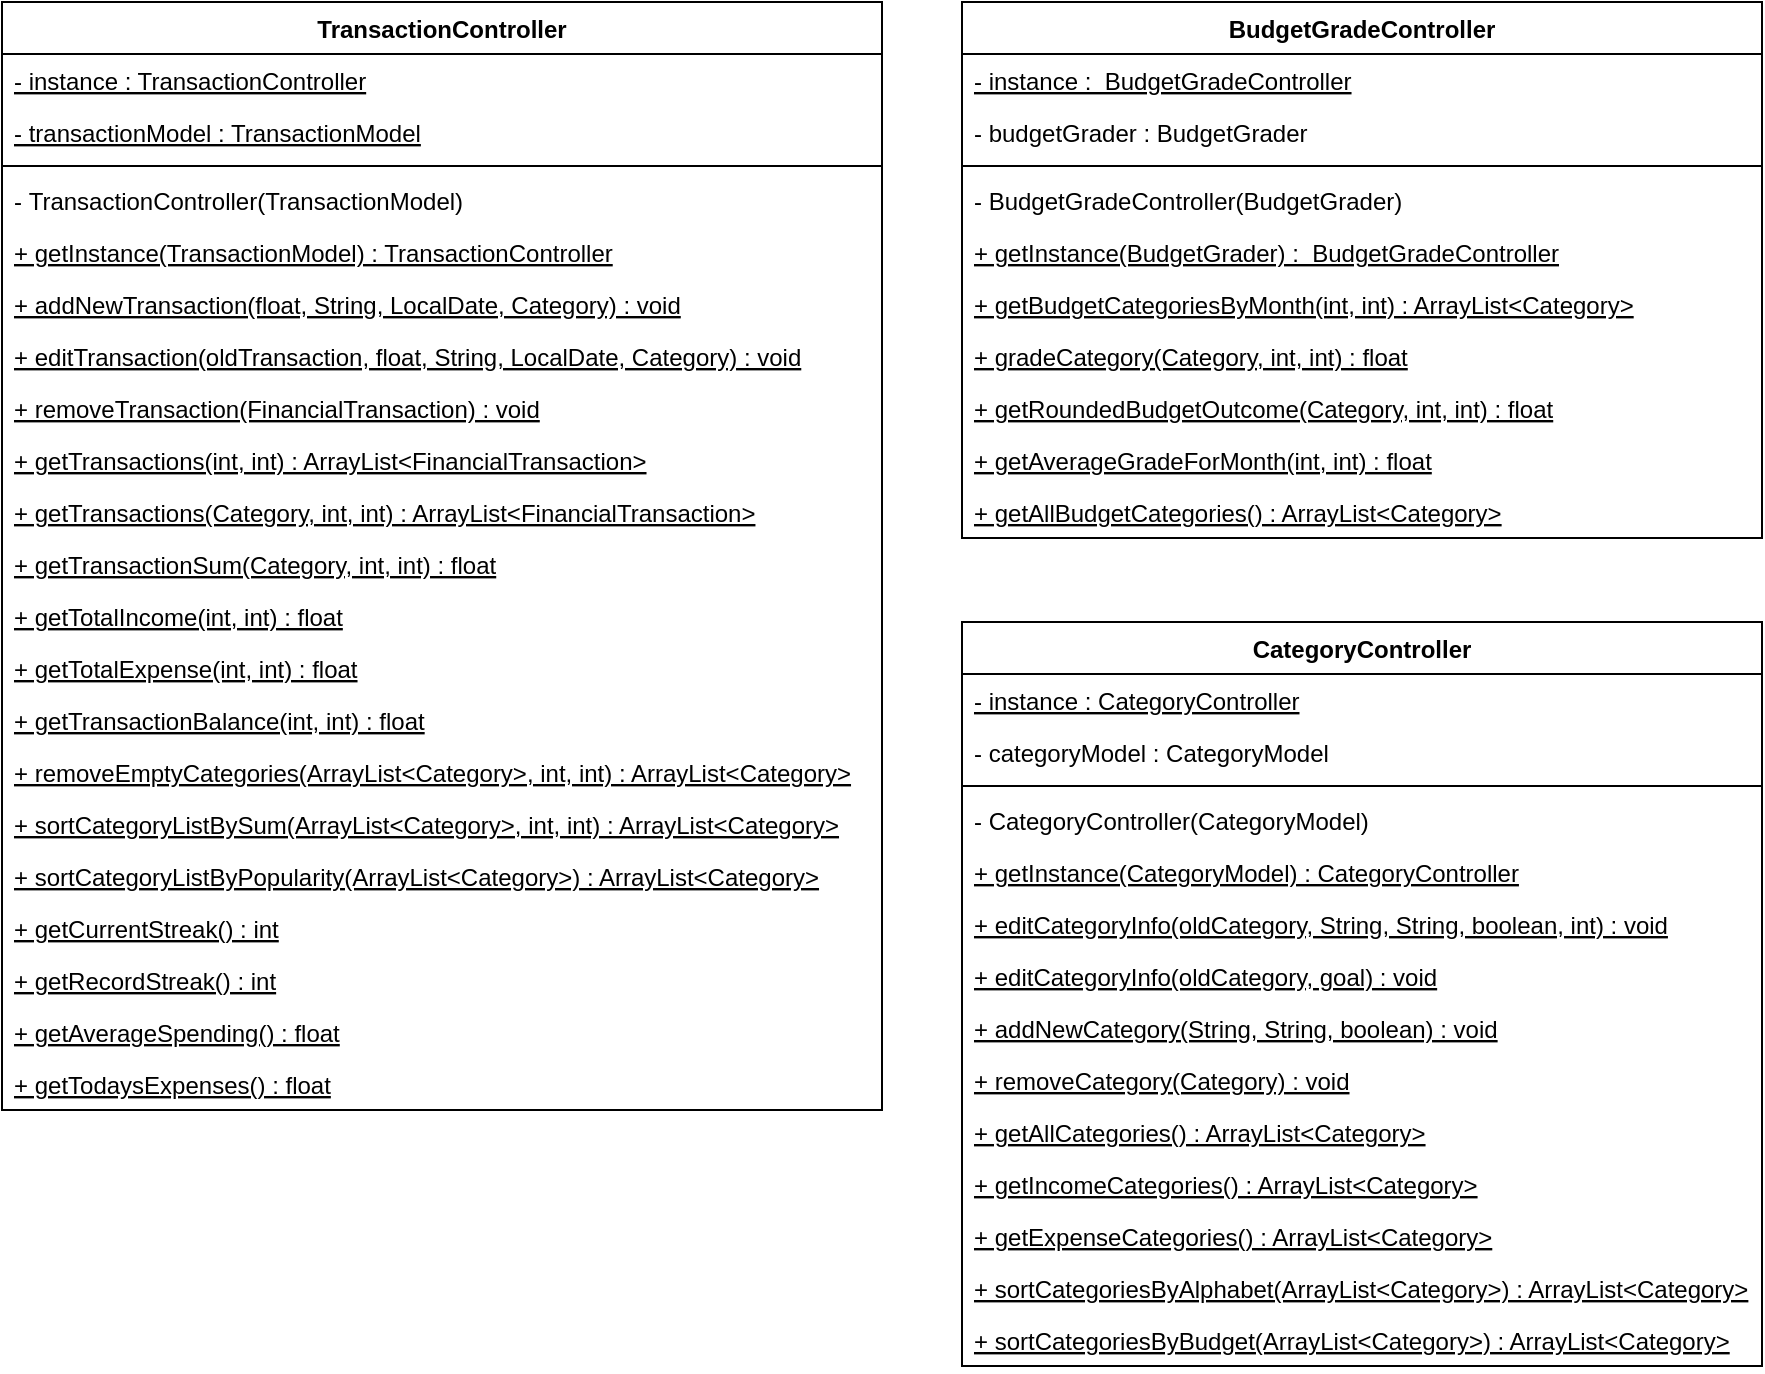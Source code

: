 <mxfile version="15.5.8" type="github">
  <diagram id="e5ySj3aZHfBaEBQDJ8qI" name="Page-1">
    <mxGraphModel dx="1169" dy="482" grid="1" gridSize="10" guides="1" tooltips="1" connect="1" arrows="1" fold="1" page="1" pageScale="1" pageWidth="850" pageHeight="1100" math="0" shadow="0">
      <root>
        <mxCell id="0" />
        <mxCell id="1" parent="0" />
        <mxCell id="KfeeA3AMSUTKs20e_gZO-1" value="TransactionController" style="swimlane;fontStyle=1;align=center;verticalAlign=top;childLayout=stackLayout;horizontal=1;startSize=26;horizontalStack=0;resizeParent=1;resizeParentMax=0;resizeLast=0;collapsible=1;marginBottom=0;" parent="1" vertex="1">
          <mxGeometry x="40" y="40" width="440" height="554" as="geometry">
            <mxRectangle x="40" y="40" width="90" height="26" as="alternateBounds" />
          </mxGeometry>
        </mxCell>
        <mxCell id="U4Fe7MWmoBGSbgianJ4c-8" value="- instance : TransactionController" style="text;strokeColor=none;fillColor=none;align=left;verticalAlign=top;spacingLeft=4;spacingRight=4;overflow=hidden;rotatable=0;points=[[0,0.5],[1,0.5]];portConstraint=eastwest;fontStyle=4" parent="KfeeA3AMSUTKs20e_gZO-1" vertex="1">
          <mxGeometry y="26" width="440" height="26" as="geometry" />
        </mxCell>
        <mxCell id="KfeeA3AMSUTKs20e_gZO-2" value="- transactionModel : TransactionModel" style="text;strokeColor=none;fillColor=none;align=left;verticalAlign=top;spacingLeft=4;spacingRight=4;overflow=hidden;rotatable=0;points=[[0,0.5],[1,0.5]];portConstraint=eastwest;fontStyle=4" parent="KfeeA3AMSUTKs20e_gZO-1" vertex="1">
          <mxGeometry y="52" width="440" height="26" as="geometry" />
        </mxCell>
        <mxCell id="KfeeA3AMSUTKs20e_gZO-3" value="" style="line;strokeWidth=1;fillColor=none;align=left;verticalAlign=middle;spacingTop=-1;spacingLeft=3;spacingRight=3;rotatable=0;labelPosition=right;points=[];portConstraint=eastwest;" parent="KfeeA3AMSUTKs20e_gZO-1" vertex="1">
          <mxGeometry y="78" width="440" height="8" as="geometry" />
        </mxCell>
        <mxCell id="U4Fe7MWmoBGSbgianJ4c-9" value="- TransactionController(TransactionModel) " style="text;strokeColor=none;fillColor=none;align=left;verticalAlign=top;spacingLeft=4;spacingRight=4;overflow=hidden;rotatable=0;points=[[0,0.5],[1,0.5]];portConstraint=eastwest;" parent="KfeeA3AMSUTKs20e_gZO-1" vertex="1">
          <mxGeometry y="86" width="440" height="26" as="geometry" />
        </mxCell>
        <mxCell id="U4Fe7MWmoBGSbgianJ4c-10" value="+ getInstance(TransactionModel) : TransactionController" style="text;strokeColor=none;fillColor=none;align=left;verticalAlign=top;spacingLeft=4;spacingRight=4;overflow=hidden;rotatable=0;points=[[0,0.5],[1,0.5]];portConstraint=eastwest;fontStyle=4" parent="KfeeA3AMSUTKs20e_gZO-1" vertex="1">
          <mxGeometry y="112" width="440" height="26" as="geometry" />
        </mxCell>
        <mxCell id="KfeeA3AMSUTKs20e_gZO-9" value="+ addNewTransaction(float, String, LocalDate, Category) : void" style="text;strokeColor=none;fillColor=none;align=left;verticalAlign=top;spacingLeft=4;spacingRight=4;overflow=hidden;rotatable=0;points=[[0,0.5],[1,0.5]];portConstraint=eastwest;fontStyle=4" parent="KfeeA3AMSUTKs20e_gZO-1" vertex="1">
          <mxGeometry y="138" width="440" height="26" as="geometry" />
        </mxCell>
        <mxCell id="KfeeA3AMSUTKs20e_gZO-10" value="+ editTransaction(oldTransaction, float, String, LocalDate, Category) : void" style="text;strokeColor=none;fillColor=none;align=left;verticalAlign=top;spacingLeft=4;spacingRight=4;overflow=hidden;rotatable=0;points=[[0,0.5],[1,0.5]];portConstraint=eastwest;fontStyle=4" parent="KfeeA3AMSUTKs20e_gZO-1" vertex="1">
          <mxGeometry y="164" width="440" height="26" as="geometry" />
        </mxCell>
        <mxCell id="KfeeA3AMSUTKs20e_gZO-11" value="+ removeTransaction(FinancialTransaction) : void" style="text;strokeColor=none;fillColor=none;align=left;verticalAlign=top;spacingLeft=4;spacingRight=4;overflow=hidden;rotatable=0;points=[[0,0.5],[1,0.5]];portConstraint=eastwest;fontStyle=4" parent="KfeeA3AMSUTKs20e_gZO-1" vertex="1">
          <mxGeometry y="190" width="440" height="26" as="geometry" />
        </mxCell>
        <mxCell id="KfeeA3AMSUTKs20e_gZO-14" value="+ getTransactions(int, int) : ArrayList&lt;FinancialTransaction&gt;" style="text;strokeColor=none;fillColor=none;align=left;verticalAlign=top;spacingLeft=4;spacingRight=4;overflow=hidden;rotatable=0;points=[[0,0.5],[1,0.5]];portConstraint=eastwest;fontStyle=4" parent="KfeeA3AMSUTKs20e_gZO-1" vertex="1">
          <mxGeometry y="216" width="440" height="26" as="geometry" />
        </mxCell>
        <mxCell id="KfeeA3AMSUTKs20e_gZO-15" value="+ getTransactions(Category, int, int) : ArrayList&lt;FinancialTransaction&gt;" style="text;strokeColor=none;fillColor=none;align=left;verticalAlign=top;spacingLeft=4;spacingRight=4;overflow=hidden;rotatable=0;points=[[0,0.5],[1,0.5]];portConstraint=eastwest;fontStyle=4" parent="KfeeA3AMSUTKs20e_gZO-1" vertex="1">
          <mxGeometry y="242" width="440" height="26" as="geometry" />
        </mxCell>
        <mxCell id="KfeeA3AMSUTKs20e_gZO-19" value="+ getTransactionSum(Category, int, int) : float" style="text;strokeColor=none;fillColor=none;align=left;verticalAlign=top;spacingLeft=4;spacingRight=4;overflow=hidden;rotatable=0;points=[[0,0.5],[1,0.5]];portConstraint=eastwest;fontStyle=4" parent="KfeeA3AMSUTKs20e_gZO-1" vertex="1">
          <mxGeometry y="268" width="440" height="26" as="geometry" />
        </mxCell>
        <mxCell id="xtrkxpOBvdil9Jt7UQKR-2" value="+ getTotalIncome(int, int) : float" style="text;strokeColor=none;fillColor=none;align=left;verticalAlign=top;spacingLeft=4;spacingRight=4;overflow=hidden;rotatable=0;points=[[0,0.5],[1,0.5]];portConstraint=eastwest;fontStyle=4" parent="KfeeA3AMSUTKs20e_gZO-1" vertex="1">
          <mxGeometry y="294" width="440" height="26" as="geometry" />
        </mxCell>
        <mxCell id="xtrkxpOBvdil9Jt7UQKR-1" value="+ getTotalExpense(int, int) : float" style="text;strokeColor=none;fillColor=none;align=left;verticalAlign=top;spacingLeft=4;spacingRight=4;overflow=hidden;rotatable=0;points=[[0,0.5],[1,0.5]];portConstraint=eastwest;fontStyle=4" parent="KfeeA3AMSUTKs20e_gZO-1" vertex="1">
          <mxGeometry y="320" width="440" height="26" as="geometry" />
        </mxCell>
        <mxCell id="hTDjkcisJyXoNsfexby--5" value="+ getTransactionBalance(int, int) : float" style="text;strokeColor=none;fillColor=none;align=left;verticalAlign=top;spacingLeft=4;spacingRight=4;overflow=hidden;rotatable=0;points=[[0,0.5],[1,0.5]];portConstraint=eastwest;fontStyle=4" parent="KfeeA3AMSUTKs20e_gZO-1" vertex="1">
          <mxGeometry y="346" width="440" height="26" as="geometry" />
        </mxCell>
        <mxCell id="kj_NCMUxmGCvKpjCwoq8-6" value="+ removeEmptyCategories(ArrayList&lt;Category&gt;, int, int) : ArrayList&lt;Category&gt;" style="text;strokeColor=none;fillColor=none;align=left;verticalAlign=top;spacingLeft=4;spacingRight=4;overflow=hidden;rotatable=0;points=[[0,0.5],[1,0.5]];portConstraint=eastwest;fontStyle=4" parent="KfeeA3AMSUTKs20e_gZO-1" vertex="1">
          <mxGeometry y="372" width="440" height="26" as="geometry" />
        </mxCell>
        <mxCell id="kj_NCMUxmGCvKpjCwoq8-7" value="+ sortCategoryListBySum(ArrayList&lt;Category&gt;, int, int) : ArrayList&lt;Category&gt;" style="text;strokeColor=none;fillColor=none;align=left;verticalAlign=top;spacingLeft=4;spacingRight=4;overflow=hidden;rotatable=0;points=[[0,0.5],[1,0.5]];portConstraint=eastwest;fontStyle=4" parent="KfeeA3AMSUTKs20e_gZO-1" vertex="1">
          <mxGeometry y="398" width="440" height="26" as="geometry" />
        </mxCell>
        <mxCell id="kj_NCMUxmGCvKpjCwoq8-8" value="+ sortCategoryListByPopularity(ArrayList&lt;Category&gt;) : ArrayList&lt;Category&gt;" style="text;strokeColor=none;fillColor=none;align=left;verticalAlign=top;spacingLeft=4;spacingRight=4;overflow=hidden;rotatable=0;points=[[0,0.5],[1,0.5]];portConstraint=eastwest;fontStyle=4" parent="KfeeA3AMSUTKs20e_gZO-1" vertex="1">
          <mxGeometry y="424" width="440" height="26" as="geometry" />
        </mxCell>
        <mxCell id="kj_NCMUxmGCvKpjCwoq8-15" value="+ getCurrentStreak() : int" style="text;strokeColor=none;fillColor=none;align=left;verticalAlign=top;spacingLeft=4;spacingRight=4;overflow=hidden;rotatable=0;points=[[0,0.5],[1,0.5]];portConstraint=eastwest;fontStyle=4" parent="KfeeA3AMSUTKs20e_gZO-1" vertex="1">
          <mxGeometry y="450" width="440" height="26" as="geometry" />
        </mxCell>
        <mxCell id="kj_NCMUxmGCvKpjCwoq8-16" value="+ getRecordStreak() : int" style="text;strokeColor=none;fillColor=none;align=left;verticalAlign=top;spacingLeft=4;spacingRight=4;overflow=hidden;rotatable=0;points=[[0,0.5],[1,0.5]];portConstraint=eastwest;fontStyle=4" parent="KfeeA3AMSUTKs20e_gZO-1" vertex="1">
          <mxGeometry y="476" width="440" height="26" as="geometry" />
        </mxCell>
        <mxCell id="U4Fe7MWmoBGSbgianJ4c-23" value="+ getAverageSpending() : float" style="text;strokeColor=none;fillColor=none;align=left;verticalAlign=top;spacingLeft=4;spacingRight=4;overflow=hidden;rotatable=0;points=[[0,0.5],[1,0.5]];portConstraint=eastwest;fontStyle=4" parent="KfeeA3AMSUTKs20e_gZO-1" vertex="1">
          <mxGeometry y="502" width="440" height="26" as="geometry" />
        </mxCell>
        <mxCell id="U4Fe7MWmoBGSbgianJ4c-24" value="+ getTodaysExpenses() : float" style="text;strokeColor=none;fillColor=none;align=left;verticalAlign=top;spacingLeft=4;spacingRight=4;overflow=hidden;rotatable=0;points=[[0,0.5],[1,0.5]];portConstraint=eastwest;fontStyle=4" parent="KfeeA3AMSUTKs20e_gZO-1" vertex="1">
          <mxGeometry y="528" width="440" height="26" as="geometry" />
        </mxCell>
        <mxCell id="U4Fe7MWmoBGSbgianJ4c-1" value="BudgetGradeController" style="swimlane;fontStyle=1;align=center;verticalAlign=top;childLayout=stackLayout;horizontal=1;startSize=26;horizontalStack=0;resizeParent=1;resizeParentMax=0;resizeLast=0;collapsible=1;marginBottom=0;" parent="1" vertex="1">
          <mxGeometry x="520" y="40" width="400" height="268" as="geometry" />
        </mxCell>
        <mxCell id="U4Fe7MWmoBGSbgianJ4c-5" value="- instance :  BudgetGradeController" style="text;strokeColor=none;fillColor=none;align=left;verticalAlign=top;spacingLeft=4;spacingRight=4;overflow=hidden;rotatable=0;points=[[0,0.5],[1,0.5]];portConstraint=eastwest;fontStyle=4" parent="U4Fe7MWmoBGSbgianJ4c-1" vertex="1">
          <mxGeometry y="26" width="400" height="26" as="geometry" />
        </mxCell>
        <mxCell id="kj_NCMUxmGCvKpjCwoq8-2" value="- budgetGrader : BudgetGrader " style="text;strokeColor=none;fillColor=none;align=left;verticalAlign=top;spacingLeft=4;spacingRight=4;overflow=hidden;rotatable=0;points=[[0,0.5],[1,0.5]];portConstraint=eastwest;fontStyle=0" parent="U4Fe7MWmoBGSbgianJ4c-1" vertex="1">
          <mxGeometry y="52" width="400" height="26" as="geometry" />
        </mxCell>
        <mxCell id="U4Fe7MWmoBGSbgianJ4c-3" value="" style="line;strokeWidth=1;fillColor=none;align=left;verticalAlign=middle;spacingTop=-1;spacingLeft=3;spacingRight=3;rotatable=0;labelPosition=right;points=[];portConstraint=eastwest;" parent="U4Fe7MWmoBGSbgianJ4c-1" vertex="1">
          <mxGeometry y="78" width="400" height="8" as="geometry" />
        </mxCell>
        <mxCell id="U4Fe7MWmoBGSbgianJ4c-6" value="- BudgetGradeController(BudgetGrader)" style="text;strokeColor=none;fillColor=none;align=left;verticalAlign=top;spacingLeft=4;spacingRight=4;overflow=hidden;rotatable=0;points=[[0,0.5],[1,0.5]];portConstraint=eastwest;" parent="U4Fe7MWmoBGSbgianJ4c-1" vertex="1">
          <mxGeometry y="86" width="400" height="26" as="geometry" />
        </mxCell>
        <mxCell id="U4Fe7MWmoBGSbgianJ4c-7" value="+ getInstance(BudgetGrader) :  BudgetGradeController" style="text;strokeColor=none;fillColor=none;align=left;verticalAlign=top;spacingLeft=4;spacingRight=4;overflow=hidden;rotatable=0;points=[[0,0.5],[1,0.5]];portConstraint=eastwest;fontStyle=4" parent="U4Fe7MWmoBGSbgianJ4c-1" vertex="1">
          <mxGeometry y="112" width="400" height="26" as="geometry" />
        </mxCell>
        <mxCell id="kj_NCMUxmGCvKpjCwoq8-9" value="+ getBudgetCategoriesByMonth(int, int) : ArrayList&lt;Category&gt;" style="text;strokeColor=none;fillColor=none;align=left;verticalAlign=top;spacingLeft=4;spacingRight=4;overflow=hidden;rotatable=0;points=[[0,0.5],[1,0.5]];portConstraint=eastwest;fontStyle=4" parent="U4Fe7MWmoBGSbgianJ4c-1" vertex="1">
          <mxGeometry y="138" width="400" height="26" as="geometry" />
        </mxCell>
        <mxCell id="kj_NCMUxmGCvKpjCwoq8-10" value="+ gradeCategory(Category, int, int) : float" style="text;strokeColor=none;fillColor=none;align=left;verticalAlign=top;spacingLeft=4;spacingRight=4;overflow=hidden;rotatable=0;points=[[0,0.5],[1,0.5]];portConstraint=eastwest;fontStyle=4" parent="U4Fe7MWmoBGSbgianJ4c-1" vertex="1">
          <mxGeometry y="164" width="400" height="26" as="geometry" />
        </mxCell>
        <mxCell id="kj_NCMUxmGCvKpjCwoq8-11" value="+ getRoundedBudgetOutcome(Category, int, int) : float" style="text;strokeColor=none;fillColor=none;align=left;verticalAlign=top;spacingLeft=4;spacingRight=4;overflow=hidden;rotatable=0;points=[[0,0.5],[1,0.5]];portConstraint=eastwest;fontStyle=4" parent="U4Fe7MWmoBGSbgianJ4c-1" vertex="1">
          <mxGeometry y="190" width="400" height="26" as="geometry" />
        </mxCell>
        <mxCell id="kj_NCMUxmGCvKpjCwoq8-12" value="+ getAverageGradeForMonth(int, int) : float" style="text;strokeColor=none;fillColor=none;align=left;verticalAlign=top;spacingLeft=4;spacingRight=4;overflow=hidden;rotatable=0;points=[[0,0.5],[1,0.5]];portConstraint=eastwest;fontStyle=4" parent="U4Fe7MWmoBGSbgianJ4c-1" vertex="1">
          <mxGeometry y="216" width="400" height="26" as="geometry" />
        </mxCell>
        <mxCell id="kj_NCMUxmGCvKpjCwoq8-14" value="+ getAllBudgetCategories() : ArrayList&lt;Category&gt;" style="text;strokeColor=none;fillColor=none;align=left;verticalAlign=top;spacingLeft=4;spacingRight=4;overflow=hidden;rotatable=0;points=[[0,0.5],[1,0.5]];portConstraint=eastwest;fontStyle=4" parent="U4Fe7MWmoBGSbgianJ4c-1" vertex="1">
          <mxGeometry y="242" width="400" height="26" as="geometry" />
        </mxCell>
        <mxCell id="U4Fe7MWmoBGSbgianJ4c-16" value="CategoryController" style="swimlane;fontStyle=1;align=center;verticalAlign=top;childLayout=stackLayout;horizontal=1;startSize=26;horizontalStack=0;resizeParent=1;resizeParentMax=0;resizeLast=0;collapsible=1;marginBottom=0;" parent="1" vertex="1">
          <mxGeometry x="520" y="350" width="400" height="372" as="geometry" />
        </mxCell>
        <mxCell id="U4Fe7MWmoBGSbgianJ4c-20" value="- instance : CategoryController" style="text;strokeColor=none;fillColor=none;align=left;verticalAlign=top;spacingLeft=4;spacingRight=4;overflow=hidden;rotatable=0;points=[[0,0.5],[1,0.5]];portConstraint=eastwest;fontStyle=4" parent="U4Fe7MWmoBGSbgianJ4c-16" vertex="1">
          <mxGeometry y="26" width="400" height="26" as="geometry" />
        </mxCell>
        <mxCell id="U4Fe7MWmoBGSbgianJ4c-19" value="- categoryModel : CategoryModel " style="text;strokeColor=none;fillColor=none;align=left;verticalAlign=top;spacingLeft=4;spacingRight=4;overflow=hidden;rotatable=0;points=[[0,0.5],[1,0.5]];portConstraint=eastwest;" parent="U4Fe7MWmoBGSbgianJ4c-16" vertex="1">
          <mxGeometry y="52" width="400" height="26" as="geometry" />
        </mxCell>
        <mxCell id="U4Fe7MWmoBGSbgianJ4c-18" value="" style="line;strokeWidth=1;fillColor=none;align=left;verticalAlign=middle;spacingTop=-1;spacingLeft=3;spacingRight=3;rotatable=0;labelPosition=right;points=[];portConstraint=eastwest;" parent="U4Fe7MWmoBGSbgianJ4c-16" vertex="1">
          <mxGeometry y="78" width="400" height="8" as="geometry" />
        </mxCell>
        <mxCell id="U4Fe7MWmoBGSbgianJ4c-21" value="- CategoryController(CategoryModel)" style="text;strokeColor=none;fillColor=none;align=left;verticalAlign=top;spacingLeft=4;spacingRight=4;overflow=hidden;rotatable=0;points=[[0,0.5],[1,0.5]];portConstraint=eastwest;" parent="U4Fe7MWmoBGSbgianJ4c-16" vertex="1">
          <mxGeometry y="86" width="400" height="26" as="geometry" />
        </mxCell>
        <mxCell id="U4Fe7MWmoBGSbgianJ4c-22" value="+ getInstance(CategoryModel) : CategoryController" style="text;strokeColor=none;fillColor=none;align=left;verticalAlign=top;spacingLeft=4;spacingRight=4;overflow=hidden;rotatable=0;points=[[0,0.5],[1,0.5]];portConstraint=eastwest;fontStyle=4" parent="U4Fe7MWmoBGSbgianJ4c-16" vertex="1">
          <mxGeometry y="112" width="400" height="26" as="geometry" />
        </mxCell>
        <mxCell id="KfeeA3AMSUTKs20e_gZO-6" value="+ editCategoryInfo(oldCategory, String, String, boolean, int) : void&#xa;" style="text;strokeColor=none;fillColor=none;align=left;verticalAlign=top;spacingLeft=4;spacingRight=4;overflow=hidden;rotatable=0;points=[[0,0.5],[1,0.5]];portConstraint=eastwest;fontStyle=4" parent="U4Fe7MWmoBGSbgianJ4c-16" vertex="1">
          <mxGeometry y="138" width="400" height="26" as="geometry" />
        </mxCell>
        <mxCell id="kj_NCMUxmGCvKpjCwoq8-3" value="+ editCategoryInfo(oldCategory, goal) : void&#xa;" style="text;strokeColor=none;fillColor=none;align=left;verticalAlign=top;spacingLeft=4;spacingRight=4;overflow=hidden;rotatable=0;points=[[0,0.5],[1,0.5]];portConstraint=eastwest;fontStyle=4" parent="U4Fe7MWmoBGSbgianJ4c-16" vertex="1">
          <mxGeometry y="164" width="400" height="26" as="geometry" />
        </mxCell>
        <mxCell id="KfeeA3AMSUTKs20e_gZO-7" value="+ addNewCategory(String, String, boolean) : void&#xa;" style="text;strokeColor=none;fillColor=none;align=left;verticalAlign=top;spacingLeft=4;spacingRight=4;overflow=hidden;rotatable=0;points=[[0,0.5],[1,0.5]];portConstraint=eastwest;fontStyle=4" parent="U4Fe7MWmoBGSbgianJ4c-16" vertex="1">
          <mxGeometry y="190" width="400" height="26" as="geometry" />
        </mxCell>
        <mxCell id="KfeeA3AMSUTKs20e_gZO-8" value="+ removeCategory(Category) : void&#xa;" style="text;strokeColor=none;fillColor=none;align=left;verticalAlign=top;spacingLeft=4;spacingRight=4;overflow=hidden;rotatable=0;points=[[0,0.5],[1,0.5]];portConstraint=eastwest;fontStyle=4" parent="U4Fe7MWmoBGSbgianJ4c-16" vertex="1">
          <mxGeometry y="216" width="400" height="26" as="geometry" />
        </mxCell>
        <mxCell id="hTDjkcisJyXoNsfexby--2" value="+ getAllCategories() : ArrayList&lt;Category&gt;&#xa;" style="text;strokeColor=none;fillColor=none;align=left;verticalAlign=top;spacingLeft=4;spacingRight=4;overflow=hidden;rotatable=0;points=[[0,0.5],[1,0.5]];portConstraint=eastwest;fontStyle=4" parent="U4Fe7MWmoBGSbgianJ4c-16" vertex="1">
          <mxGeometry y="242" width="400" height="26" as="geometry" />
        </mxCell>
        <mxCell id="hTDjkcisJyXoNsfexby--3" value="+ getIncomeCategories() : ArrayList&lt;Category&gt;&#xa;" style="text;strokeColor=none;fillColor=none;align=left;verticalAlign=top;spacingLeft=4;spacingRight=4;overflow=hidden;rotatable=0;points=[[0,0.5],[1,0.5]];portConstraint=eastwest;fontStyle=4" parent="U4Fe7MWmoBGSbgianJ4c-16" vertex="1">
          <mxGeometry y="268" width="400" height="26" as="geometry" />
        </mxCell>
        <mxCell id="hTDjkcisJyXoNsfexby--4" value="+ getExpenseCategories() : ArrayList&lt;Category&gt;&#xa;" style="text;strokeColor=none;fillColor=none;align=left;verticalAlign=top;spacingLeft=4;spacingRight=4;overflow=hidden;rotatable=0;points=[[0,0.5],[1,0.5]];portConstraint=eastwest;fontStyle=4" parent="U4Fe7MWmoBGSbgianJ4c-16" vertex="1">
          <mxGeometry y="294" width="400" height="26" as="geometry" />
        </mxCell>
        <mxCell id="kj_NCMUxmGCvKpjCwoq8-4" value="+ sortCategoriesByAlphabet(ArrayList&lt;Category&gt;) : ArrayList&lt;Category&gt;" style="text;strokeColor=none;fillColor=none;align=left;verticalAlign=top;spacingLeft=4;spacingRight=4;overflow=hidden;rotatable=0;points=[[0,0.5],[1,0.5]];portConstraint=eastwest;fontStyle=4" parent="U4Fe7MWmoBGSbgianJ4c-16" vertex="1">
          <mxGeometry y="320" width="400" height="26" as="geometry" />
        </mxCell>
        <mxCell id="kj_NCMUxmGCvKpjCwoq8-5" value="+ sortCategoriesByBudget(ArrayList&lt;Category&gt;) : ArrayList&lt;Category&gt;" style="text;strokeColor=none;fillColor=none;align=left;verticalAlign=top;spacingLeft=4;spacingRight=4;overflow=hidden;rotatable=0;points=[[0,0.5],[1,0.5]];portConstraint=eastwest;fontStyle=4" parent="U4Fe7MWmoBGSbgianJ4c-16" vertex="1">
          <mxGeometry y="346" width="400" height="26" as="geometry" />
        </mxCell>
      </root>
    </mxGraphModel>
  </diagram>
</mxfile>
